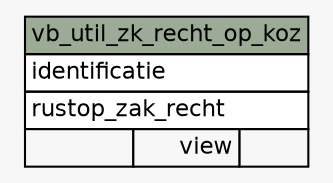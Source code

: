 // dot 2.43.0 on Linux 6.5.0-15-generic
// SchemaSpy rev Unknown
digraph "vb_util_zk_recht_op_koz" {
  graph [
    rankdir="RL"
    bgcolor="#f7f7f7"
    nodesep="0.18"
    ranksep="0.46"
    fontname="Helvetica"
    fontsize="11"
  ];
  node [
    fontname="Helvetica"
    fontsize="11"
    shape="plaintext"
  ];
  edge [
    arrowsize="0.8"
  ];
  "vb_util_zk_recht_op_koz" [
    label=<
    <TABLE BORDER="0" CELLBORDER="1" CELLSPACING="0" BGCOLOR="#ffffff">
      <TR><TD COLSPAN="3" BGCOLOR="#9bab96" ALIGN="CENTER">vb_util_zk_recht_op_koz</TD></TR>
      <TR><TD PORT="identificatie" COLSPAN="3" ALIGN="LEFT">identificatie</TD></TR>
      <TR><TD PORT="rustop_zak_recht" COLSPAN="3" ALIGN="LEFT">rustop_zak_recht</TD></TR>
      <TR><TD ALIGN="LEFT" BGCOLOR="#f7f7f7">  </TD><TD ALIGN="RIGHT" BGCOLOR="#f7f7f7">view</TD><TD ALIGN="RIGHT" BGCOLOR="#f7f7f7">  </TD></TR>
    </TABLE>>
    URL="tables/vb_util_zk_recht_op_koz.html"
    tooltip="vb_util_zk_recht_op_koz"
  ];
}
